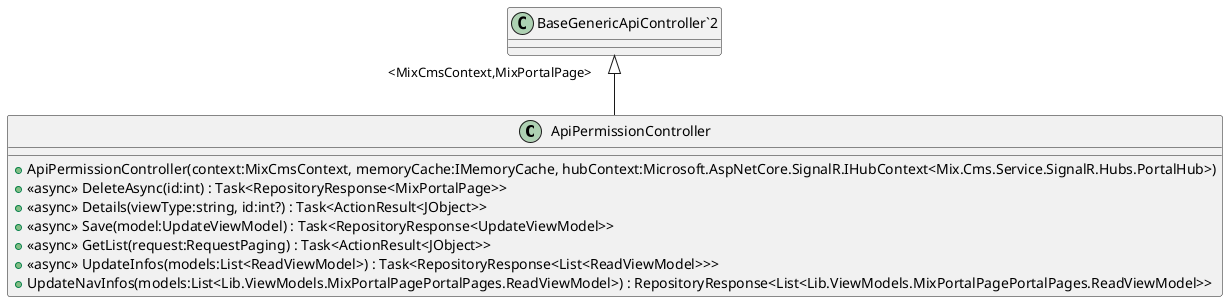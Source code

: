 @startuml
class ApiPermissionController {
    + ApiPermissionController(context:MixCmsContext, memoryCache:IMemoryCache, hubContext:Microsoft.AspNetCore.SignalR.IHubContext<Mix.Cms.Service.SignalR.Hubs.PortalHub>)
    + <<async>> DeleteAsync(id:int) : Task<RepositoryResponse<MixPortalPage>>
    + <<async>> Details(viewType:string, id:int?) : Task<ActionResult<JObject>>
    + <<async>> Save(model:UpdateViewModel) : Task<RepositoryResponse<UpdateViewModel>>
    + <<async>> GetList(request:RequestPaging) : Task<ActionResult<JObject>>
    + <<async>> UpdateInfos(models:List<ReadViewModel>) : Task<RepositoryResponse<List<ReadViewModel>>>
    + UpdateNavInfos(models:List<Lib.ViewModels.MixPortalPagePortalPages.ReadViewModel>) : RepositoryResponse<List<Lib.ViewModels.MixPortalPagePortalPages.ReadViewModel>>
}
"BaseGenericApiController`2" "<MixCmsContext,MixPortalPage>" <|-- ApiPermissionController
@enduml
